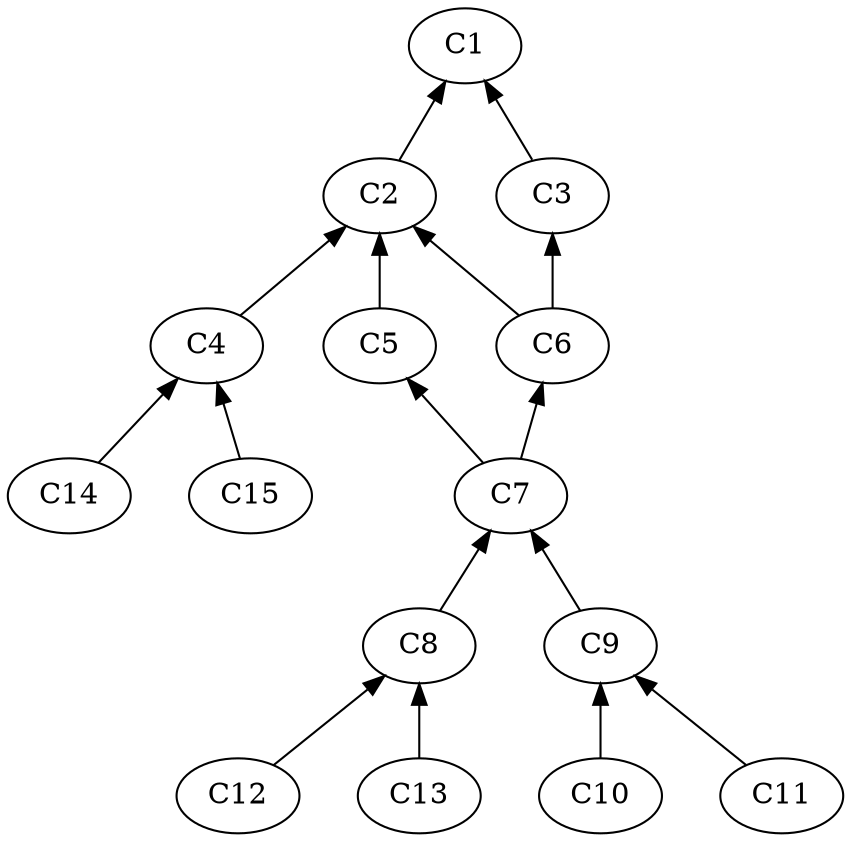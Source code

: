 digraph G { nodesep=0.4;
1[label="C1"];
2[label="C2"];
3[label="C3"];
4[label="C4"];
5[label="C5"];
6[label="C6"];
7[label="C7"];
8[label="C8"];
9[label="C9"];
10[label="C10"];
11[label="C11"];
12[label="C12"];
13[label="C13"];
14[label="C14"];
15[label="C15"];
1 -> 2[color=black, tooltip="C2 is a C1" dir="back"];
1 -> 3[color=black, tooltip="C3 is a C1" dir="back"];
2 -> 4[color=black, tooltip="C4 is a C2" dir="back"];
2 -> 5[color=black, tooltip="C5 is a C2" dir="back"];
2 -> 6[color=black, tooltip="C6 is a C2" dir="back"];
3 -> 6[color=black, tooltip="C6 is a C3" dir="back"];
6 -> 7[color=black, tooltip="C7 is a C6" dir="back"];
5 -> 7[color=black, tooltip="C7 is a C5" dir="back"];
7 -> 8[color=black, tooltip="C8 is a C7" dir="back"];
7 -> 9[color=black, tooltip="C9 is a C7" dir="back"];
9 -> 10[color=black, tooltip="C10 is a C9" dir="back"];
9 -> 11[color=black, tooltip="C11 is a C9" dir="back"];
8 -> 12[color=black, tooltip="C12 is a C8" dir="back"];
8 -> 13[color=black, tooltip="C13 is a C8" dir="back"];
4 -> 14[color=black, tooltip="C14 is a C4" dir="back"];
4 -> 15[color=black, tooltip="C15 is a C4" dir="back"];
}
